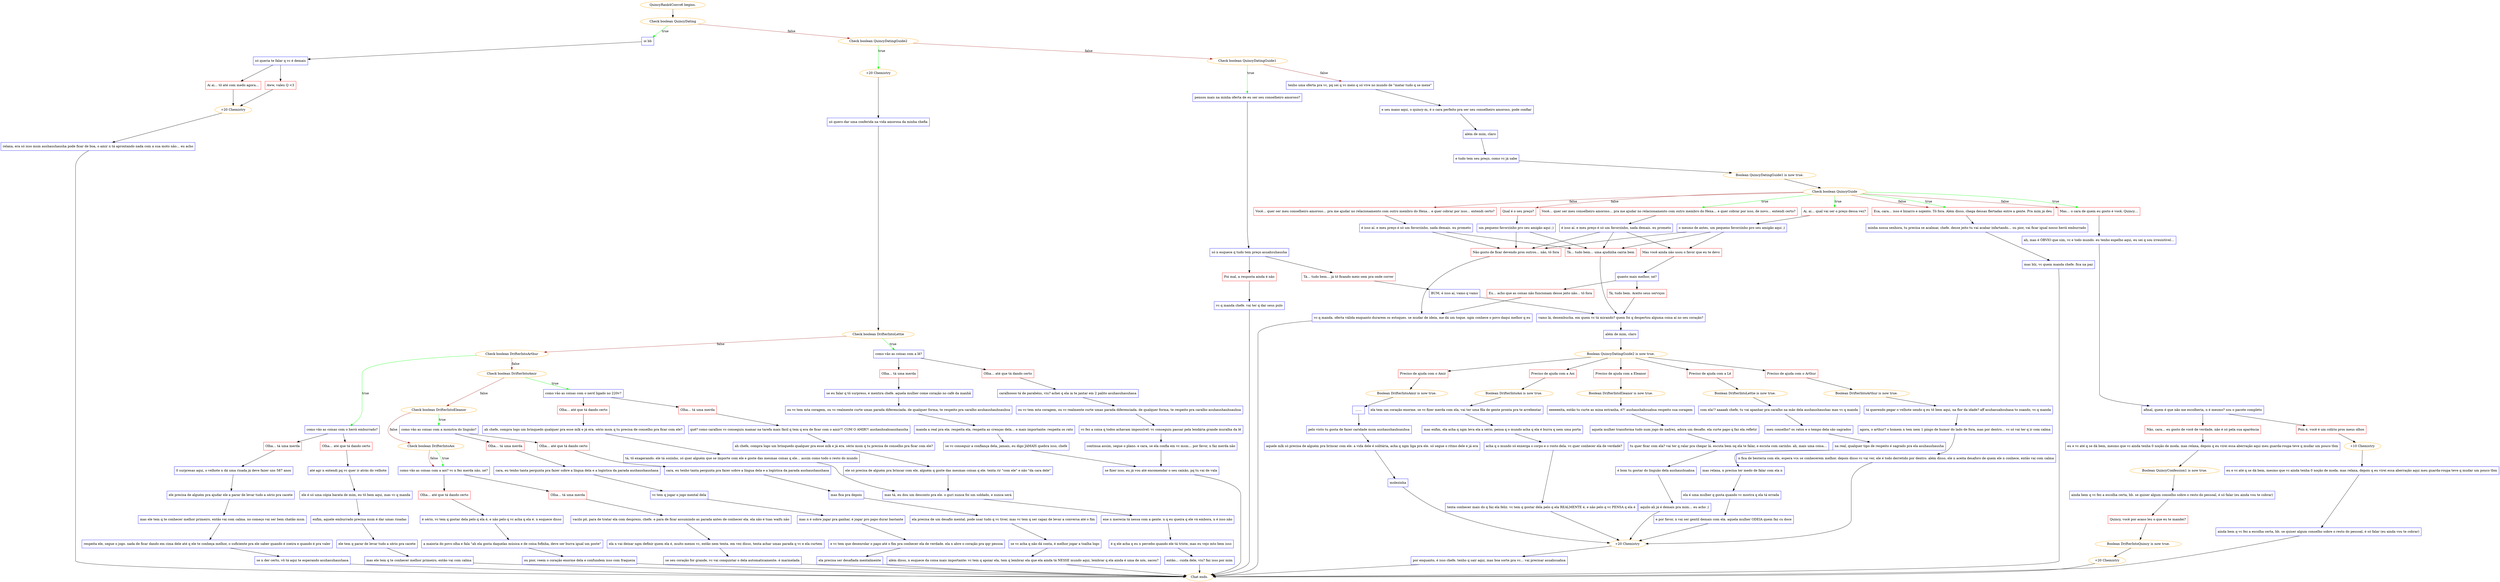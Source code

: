 digraph {
	"QuincyRank4Convo6 begins." [color=orange];
		"QuincyRank4Convo6 begins." -> j2461985337;
	j2461985337 [label="Check boolean QuincyDating",color=orange];
		j2461985337 -> j1767659364 [label=true,color=green];
		j2461985337 -> j83112899 [label=false,color=brown];
	j1767659364 [label="oi bb",shape=box,color=blue];
		j1767659364 -> j2496215436;
	j83112899 [label="Check boolean QuincyDatingGuide2",color=orange];
		j83112899 -> j2571737308 [label=true,color=green];
		j83112899 -> j2852325112 [label=false,color=brown];
	j2496215436 [label="só queria te falar q vc é demais",shape=box,color=blue];
		j2496215436 -> j3478197942;
		j2496215436 -> j302430939;
	j2571737308 [label="+20 Chemistry",color=orange];
		j2571737308 -> j2955763848;
	j2852325112 [label="Check boolean QuincyDatingGuide1",color=orange];
		j2852325112 -> j3801606938 [label=true,color=green];
		j2852325112 -> j2756598126 [label=false,color=brown];
	j3478197942 [label="Ai ai… tô até com medo agora…",shape=box,color=red];
		j3478197942 -> j4203589826;
	j302430939 [label="Aww, valeu Q <3",shape=box,color=red];
		j302430939 -> j4203589826;
	j2955763848 [label="só quero dar uma conferida na vida amorosa da minha chefia",shape=box,color=blue];
		j2955763848 -> j2157594670;
	j3801606938 [label="pensou mais na minha oferta de eu ser seu conselheiro amoroso?",shape=box,color=blue];
		j3801606938 -> j368997393;
	j2756598126 [label="tenho uma oferta pra vc, pq sei q vc meio q só vive no mundo de \"matar tudo q se mexe\"",shape=box,color=blue];
		j2756598126 -> j925060827;
	j4203589826 [label="+20 Chemistry",color=orange];
		j4203589826 -> j1700135985;
	j2157594670 [label="Check boolean DrifterIntoLettie",color=orange];
		j2157594670 -> j3446419789 [label=true,color=green];
		j2157594670 -> j1529798852 [label=false,color=brown];
	j368997393 [label="só n esquece q tudo tem preço asuahsuhausha",shape=box,color=blue];
		j368997393 -> j1667190793;
		j368997393 -> j3240717662;
	j925060827 [label="e seu mano aqui, o quincy-m, é o cara perfeito pra ser seu conselheiro amoroso, pode confiar",shape=box,color=blue];
		j925060827 -> j889474322;
	j1700135985 [label="relaxa, era só isso msm aushaushausha pode ficar de boa, o amir n tá aprontando nada com a sua moto não… eu acho",shape=box,color=blue];
		j1700135985 -> "Chat ends.";
	j3446419789 [label="como vão as coisas com a lê?",shape=box,color=blue];
		j3446419789 -> j2226467849;
		j3446419789 -> j3350932216;
	j1529798852 [label="Check boolean DrifterIntoArthur",color=orange];
		j1529798852 -> j2720402271 [label=true,color=green];
		j1529798852 -> j3612310957 [label=false,color=brown];
	j1667190793 [label="Foi mal, a resposta ainda é não",shape=box,color=red];
		j1667190793 -> j667175246;
	j3240717662 [label="Tá… tudo bem… já tô ficando meio sem pra onde correr",shape=box,color=red];
		j3240717662 -> j1506681593;
	j889474322 [label="além de mim, claro",shape=box,color=blue];
		j889474322 -> j3549060068;
	"Chat ends." [color=orange];
	j2226467849 [label="Olha… até que tá dando certo",shape=box,color=red];
		j2226467849 -> j3712606143;
	j3350932216 [label="Olha… tá uma merda",shape=box,color=red];
		j3350932216 -> j1465634650;
	j2720402271 [label="como vão as coisas com o herói emburrado?",shape=box,color=blue];
		j2720402271 -> j3305174341;
		j2720402271 -> j3024198773;
	j3612310957 [label="Check boolean DrifterIntoAmir",color=orange];
		j3612310957 -> j3128352179 [label=true,color=green];
		j3612310957 -> j4033191202 [label=false,color=brown];
	j667175246 [label="vc q manda chefe. vai ter q dar seus pulo",shape=box,color=blue];
		j667175246 -> "Chat ends.";
	j1506681593 [label="BUM, é isso aí, vamo q vamo",shape=box,color=blue];
		j1506681593 -> j3993837887;
	j3549060068 [label="e tudo tem seu preço, como vc já sabe",shape=box,color=blue];
		j3549060068 -> j2373070583;
	j3712606143 [label="caralhoooo tá de parabéns, viu? achei q ela ia te jantar em 2 palito asuhasuhasuhasa",shape=box,color=blue];
		j3712606143 -> j3468497290;
	j1465634650 [label="se eu falar q tô surpreso, é mentira chefe. aquela mulher come coração no café da manhã",shape=box,color=blue];
		j1465634650 -> j657364329;
	j3305174341 [label="Olha… até que tá dando certo",shape=box,color=red];
		j3305174341 -> j220531894;
	j3024198773 [label="Olha… tá uma merda",shape=box,color=red];
		j3024198773 -> j3677208765;
	j3128352179 [label="como vão as coisas com o nerd ligado no 220v?",shape=box,color=blue];
		j3128352179 -> j2799965027;
		j3128352179 -> j1665737016;
	j4033191202 [label="Check boolean DrifterIntoEleanor",color=orange];
		j4033191202 -> j2465692951 [label=true,color=green];
		j4033191202 -> j3028424512 [label=false,color=brown];
	j3993837887 [label="vamo lá, desembucha. em quem vc tá mirando? quem foi q despertou alguma coisa aí no seu coração?",shape=box,color=blue];
		j3993837887 -> j1131304222;
	j2373070583 [label="Boolean QuincyDatingGuide1 is now true.",color=orange];
		j2373070583 -> j2505432108;
	j3468497290 [label="ou vc tem mta coragem, ou vc realmente curte umas parada diferenciada. de qualquer forma, te respeito pra caralho asuhaushauhsauhsa",shape=box,color=blue];
		j3468497290 -> j620818067;
	j657364329 [label="ou vc tem mta coragem, ou vc realmente curte umas parada diferenciada. de qualquer forma, te respeito pra caralho asuhaushauhsauhsa",shape=box,color=blue];
		j657364329 -> j2317651245;
	j220531894 [label="até agr n entendi pq vc quer ir atrás do velhote",shape=box,color=blue];
		j220531894 -> j3312584335;
	j3677208765 [label="0 surpresas aqui, o velhote n dá uma risada já deve fazer uns 587 anos",shape=box,color=blue];
		j3677208765 -> j456779568;
	j2799965027 [label="Olha… até que tá dando certo",shape=box,color=red];
		j2799965027 -> j2121586801;
	j1665737016 [label="Olha… tá uma merda",shape=box,color=red];
		j1665737016 -> j3123609193;
	j2465692951 [label="como vão as coisas com a monstra do linguão?",shape=box,color=blue];
		j2465692951 -> j4040121493;
		j2465692951 -> j2480687665;
	j3028424512 [label="Check boolean DrifterIntoAoi",color=orange];
		j3028424512 -> j3706108072 [label=true,color=green];
		j3028424512 -> j3706108072 [label=false,color=brown];
	j1131304222 [label="além de mim, claro",shape=box,color=blue];
		j1131304222 -> j2759397375;
	j2505432108 [label="Check boolean QuincyGuide",color=orange];
		j2505432108 -> j3983744376 [label=true,color=green];
		j2505432108 -> j673099414 [label=true,color=green];
		j2505432108 -> j1454568691 [label=true,color=green];
		j2505432108 -> j3490477260 [label=true,color=green];
		j2505432108 -> j3494435944 [label=false,color=brown];
		j2505432108 -> j392789942 [label=false,color=brown];
		j2505432108 -> j1454568691 [label=false,color=brown];
		j2505432108 -> j3490477260 [label=false,color=brown];
	j620818067 [label="vc fez a coisa q todos achavam impossível: vc conseguiu passar pela lendária grande muralha da lê",shape=box,color=blue];
		j620818067 -> j1954867049;
	j2317651245 [label="manda a real pra ela. respeita ela, respeita as crenças dela… e mais importante: respeita os rato",shape=box,color=blue];
		j2317651245 -> j3060942908;
	j3312584335 [label="ele é só uma cópia barata de mim, eu tô bem aqui, mas vc q manda",shape=box,color=blue];
		j3312584335 -> j69568742;
	j456779568 [label="ele precisa de alguém pra ajudar ele a parar de levar tudo a sério pra cacete",shape=box,color=blue];
		j456779568 -> j2201969143;
	j2121586801 [label="ah chefe, compra logo um brinquedo qualquer pra esse mlk e já era. sério msm q tu precisa de conselho pra ficar com ele?",shape=box,color=blue];
		j2121586801 -> j3227693256;
	j3123609193 [label="quê? como caralhos vc conseguiu mamar na tarefa mais fácil q tem q era de ficar com o amir?! COM O AMIR?! aushauhsahsaushausha",shape=box,color=blue];
		j3123609193 -> j1603215932;
	j4040121493 [label="Olha… até que tá dando certo",shape=box,color=red];
		j4040121493 -> j3060655068;
	j2480687665 [label="Olha… tá uma merda",shape=box,color=red];
		j2480687665 -> j1540905651;
	j3706108072 [label="como vão as coisas com a aoi? vc n fez merda não, né?",shape=box,color=blue];
		j3706108072 -> j3964850786;
		j3706108072 -> j381223962;
	j2759397375 [label="Boolean QuincyDatingGuide2 is now true.",color=orange];
		j2759397375 -> j350755663;
		j2759397375 -> j1232953483;
		j2759397375 -> j1804407155;
		j2759397375 -> j2521514269;
		j2759397375 -> j1247294776;
	j3983744376 [label="Você… quer ser meu conselheiro amoroso… pra me ajudar no relacionamento com outro membro do Hexa… e quer cobrar por isso, de novo… entendi certo?",shape=box,color=red];
		j3983744376 -> j1819152695;
	j673099414 [label="Ai, ai… qual vai ser o preço dessa vez?",shape=box,color=red];
		j673099414 -> j4040919847;
	j1454568691 [label="Eca, cara… isso é bizarro e nojento. Tô fora. Além disso, chega dessas flertadas entre a gente. Pra mim já deu",shape=box,color=red];
		j1454568691 -> j4029377560;
	j3490477260 [label="Mas… o cara de quem eu gosto é você, Quincy…",shape=box,color=red];
		j3490477260 -> j896396789;
	j3494435944 [label="Qual é o seu preço?",shape=box,color=red];
		j3494435944 -> j1195816137;
	j392789942 [label="Você… quer ser meu conselheiro amoroso… pra me ajudar no relacionamento com outro membro do Hexa… e quer cobrar por isso… entendi certo?",shape=box,color=red];
		j392789942 -> j2586490602;
	j1954867049 [label="continua assim, segue o plano. e cara, se ela confia em vc msm… por favor, n faz merda não",shape=box,color=blue];
		j1954867049 -> j2373897637;
	j3060942908 [label="se vc conseguir a confiança dela, jamais, eu digo JAMAIS quebra isso, chefe",shape=box,color=blue];
		j3060942908 -> j2373897637;
	j69568742 [label="enfim, aquele emburrado precisa msm é dar umas risadas",shape=box,color=blue];
		j69568742 -> j162006467;
	j2201969143 [label="mas ele tem q te conhecer melhor primeiro, então vai com calma. no começo vai ser bem chatão msm",shape=box,color=blue];
		j2201969143 -> j4111304621;
	j3227693256 [label="tá, tô exagerando. ele tá sozinho, só quer alguém que se importe com ele e goste das mesmas coisas q ele… assim como todo o resto do mundo",shape=box,color=blue];
		j3227693256 -> j566412803;
	j1603215932 [label="ah chefe, compra logo um brinquedo qualquer pra esse mlk e já era. sério msm q tu precisa de conselho pra ficar com ele?",shape=box,color=blue];
		j1603215932 -> j1446055672;
	j3060655068 [label="cara, eu tenho tanta pergunta pra fazer sobre a língua dela e a logística da parada aushaushaushasa",shape=box,color=blue];
		j3060655068 -> j2950376482;
	j1540905651 [label="cara, eu tenho tanta pergunta pra fazer sobre a língua dela e a logística da parada aushaushaushasa",shape=box,color=blue];
		j1540905651 -> j3592928127;
	j3964850786 [label="Olha… até que tá dando certo",shape=box,color=red];
		j3964850786 -> j763107722;
	j381223962 [label="Olha… tá uma merda",shape=box,color=red];
		j381223962 -> j586326942;
	j350755663 [label="Preciso de ajuda com a Lê",shape=box,color=red];
		j350755663 -> j2313943888;
	j1232953483 [label="Preciso de ajuda com o Arthur",shape=box,color=red];
		j1232953483 -> j3946223148;
	j1804407155 [label="Preciso de ajuda com o Amir",shape=box,color=red];
		j1804407155 -> j1743564712;
	j2521514269 [label="Preciso de ajuda com a Eleanor",shape=box,color=red];
		j2521514269 -> j3019638465;
	j1247294776 [label="Preciso de ajuda com a Aoi",shape=box,color=red];
		j1247294776 -> j2375294503;
	j1819152695 [label="é isso aí. e meu preço é só um favorzinho, nada demais. eu prometo",shape=box,color=blue];
		j1819152695 -> j3469441853;
		j1819152695 -> j1393485364;
		j1819152695 -> j3625297160;
	j4040919847 [label="o mesmo de antes, um pequeno favorzinho pro seu amigão aqui ;)",shape=box,color=blue];
		j4040919847 -> j3469441853;
		j4040919847 -> j1393485364;
		j4040919847 -> j3625297160;
	j4029377560 [label="minha nossa senhora, tu precisa se acalmar, chefe. desse jeito tu vai acabar infartando… ou pior, vai ficar igual nosso herói emburrado",shape=box,color=blue];
		j4029377560 -> j1884768275;
	j896396789 [label="ah, mas é ÓBVIO que sim, vc e todo mundo. eu tenho espelho aqui, eu sei q sou irresistível…",shape=box,color=blue];
		j896396789 -> j152626284;
	j1195816137 [label="um pequeno favorzinho pro seu amigão aqui ;)",shape=box,color=blue];
		j1195816137 -> j1393485364;
		j1195816137 -> j3625297160;
	j2586490602 [label="é isso aí. e meu preço é só um favorzinho, nada demais. eu prometo",shape=box,color=blue];
		j2586490602 -> j1393485364;
		j2586490602 -> j3625297160;
	j2373897637 [label="se fizer isso, eu já vou até encomendar o seu caixão, pq tu vai de vala",shape=box,color=blue];
		j2373897637 -> "Chat ends.";
	j162006467 [label="ele tem q parar de levar tudo a sério pra cacete",shape=box,color=blue];
		j162006467 -> j326123788;
	j4111304621 [label="respeita ele, segue o jogo. nada de ficar dando em cima dele até q ele te conheça melhor, o suficiente pra ele saber quando é zoeira e quando é pra valer",shape=box,color=blue];
		j4111304621 -> j1881067514;
	j566412803 [label="mas tá, eu dou um desconto pra ele. o guri nunca foi um soldado, e nunca será",shape=box,color=blue];
		j566412803 -> j2604861255;
	j1446055672 [label="ele só precisa de alguém pra brincar com ele, alguém q goste das mesmas coisas q ele. tenta rir \"com ele\" e não \"da cara dele\"",shape=box,color=blue];
		j1446055672 -> j566412803;
	j2950376482 [label="mas fica pra depois",shape=box,color=blue];
		j2950376482 -> j1696992002;
	j3592928127 [label="vc tem q jogar o jogo mental dela",shape=box,color=blue];
		j3592928127 -> j3842898558;
	j763107722 [label="é sério, vc tem q gostar dela pelo q ela é, e não pelo q vc acha q ela é. n esquece disso",shape=box,color=blue];
		j763107722 -> j2975345951;
	j586326942 [label="vacilo pô, para de tratar ela com desprezo, chefe. e para de ficar assumindo as parada antes de conhecer ela. ela não é tuas waifu não",shape=box,color=blue];
		j586326942 -> j3860086069;
	j2313943888 [label="Boolean DrifterIntoLettie is now true.",color=orange];
		j2313943888 -> j4159096700;
	j3946223148 [label="Boolean DrifterIntoArthur is now true.",color=orange];
		j3946223148 -> j181129079;
	j1743564712 [label="Boolean DrifterIntoAmir is now true.",color=orange];
		j1743564712 -> j117864180;
	j3019638465 [label="Boolean DrifterIntoEleanor is now true.",color=orange];
		j3019638465 -> j3831473841;
	j2375294503 [label="Boolean DrifterIntoAoi is now true.",color=orange];
		j2375294503 -> j2817259613;
	j3469441853 [label="Mas você ainda não usou o favor que eu te devo",shape=box,color=red];
		j3469441853 -> j2516027981;
	j1393485364 [label="Não gosto de ficar devendo pros outros… não, tô fora",shape=box,color=red];
		j1393485364 -> j644459072;
	j3625297160 [label="Tá… tudo bem… uma ajudinha cairia bem",shape=box,color=red];
		j3625297160 -> j3993837887;
	j1884768275 [label="mas blz, vc quem manda chefe. fica na paz",shape=box,color=blue];
		j1884768275 -> "Chat ends.";
	j152626284 [label="afinal, quem é que não me escolheria, n é mesmo? sou o pacote completo",shape=box,color=blue];
		j152626284 -> j3911867510;
		j152626284 -> j649771014;
	j326123788 [label="mas ele tem q te conhecer melhor primeiro, então vai com calma",shape=box,color=blue];
		j326123788 -> "Chat ends.";
	j1881067514 [label="se n der certo, vô tá aqui te esperando asuhasuhaushasa",shape=box,color=blue];
		j1881067514 -> "Chat ends.";
	j2604861255 [label="ene n merecia tá nessa com a gente. n q eu queira q ele vá embora, n é isso não",shape=box,color=blue];
		j2604861255 -> j1458853882;
	j1696992002 [label="ela precisa de um desafio mental. pode usar tudo q vc tiver, mas vc tem q ser capaz de levar a conversa até o fim",shape=box,color=blue];
		j1696992002 -> j802211577;
	j3842898558 [label="mas n é sobre jogar pra ganhar, é jogar pro papo durar bastante",shape=box,color=blue];
		j3842898558 -> j1129238942;
	j2975345951 [label="a maioria do povo olha e fala \"ah ela gosta daquelas música e de coisa fofinha, deve ser burra igual um poste\"",shape=box,color=blue];
		j2975345951 -> j2844831312;
	j3860086069 [label="ela n vai deixar ngm definir quem ela é, muito menos vc, então nem tenta. em vez disso, tenta achar umas parada q vc e ela curtem",shape=box,color=blue];
		j3860086069 -> j4091676709;
	j4159096700 [label="com ela!? aaaaah chefe, tu vai apanhar pra caralho na mão dela aushaushaushas mas vc q manda",shape=box,color=blue];
		j4159096700 -> j38740230;
	j181129079 [label="tá querendo pegar o velhote sendo q eu tô bem aqui, na flor da idade? aff asuhasuahsuhasa to zoando, vc q manda",shape=box,color=blue];
		j181129079 -> j3769787996;
	j117864180 [label="......",shape=box,color=blue];
		j117864180 -> j3188163826;
	j3831473841 [label="eeeeeeita, então tu curte as mina estranha, é?! aushaushahsuahsa respeito sua coragem",shape=box,color=blue];
		j3831473841 -> j2131376502;
	j2817259613 [label="ela tem um coração enorme. se vc fizer merda com ela, vai ter uma fila de gente pronta pra te arrebentar",shape=box,color=blue];
		j2817259613 -> j724614212;
	j2516027981 [label="quanto mais melhor, né?",shape=box,color=blue];
		j2516027981 -> j498542357;
		j2516027981 -> j2844499600;
	j644459072 [label="vc q manda. oferta válida enquanto durarem os estoques. se mudar de ideia, me dá um toque. ngm conhece o povo daqui melhor q eu",shape=box,color=blue];
		j644459072 -> "Chat ends.";
	j3911867510 [label="Não, cara… eu gosto de você de verdade, não é só pela sua aparência",shape=box,color=red];
		j3911867510 -> j3598531008;
	j649771014 [label="Pois é, você é um colírio pros meus olhos",shape=box,color=red];
		j649771014 -> j161277483;
	j1458853882 [label="é q ele acha q eu n percebo quando ele tá triste, mas eu vejo mto bem isso",shape=box,color=blue];
		j1458853882 -> j3748299795;
	j802211577 [label="se vc acha q não dá conta, é melhor jogar a toalha logo",shape=box,color=blue];
		j802211577 -> j3143348033;
	j1129238942 [label="e vc tem que desenrolar o papo até o fim pra conhecer ela de verdade. ela n abre o coração pra qqr pessoa",shape=box,color=blue];
		j1129238942 -> j3233958244;
	j2844831312 [label="ou pior, veem o coração enorme dela e confundem isso com fraqueza",shape=box,color=blue];
		j2844831312 -> "Chat ends.";
	j4091676709 [label="se seu coração for grande, vc vai conquistar o dela automaticamente. é marmelada",shape=box,color=blue];
		j4091676709 -> "Chat ends.";
	j38740230 [label="meu conselho? os ratos e o tempo dela são sagrados",shape=box,color=blue];
		j38740230 -> j1778385156;
	j3769787996 [label="agora, o arthur? o homem n tem nem 1 pingo de humor do lado de fora, mas por dentro… vc só vai ter q ir com calma",shape=box,color=blue];
		j3769787996 -> j1145421070;
	j3188163826 [label="pelo visto tu gosta de fazer caridade msm aushaushauhsauhsa",shape=box,color=blue];
		j3188163826 -> j164074223;
	j2131376502 [label="aquela mulher transforma tudo num jogo de xadrez, adora um desafio. ela curte papo q faz ela refletir",shape=box,color=blue];
		j2131376502 -> j100451127;
	j724614212 [label="mas enfim, ela acha q ngm leva ela a sério, pensa q o mundo acha q ela é burra q nem uma porta",shape=box,color=blue];
		j724614212 -> j3012282366;
	j498542357 [label="Eu… acho que as coisas não funcionam desse jeito não… tô fora",shape=box,color=red];
		j498542357 -> j644459072;
	j2844499600 [label="Tá, tudo bem. Aceito seus serviços",shape=box,color=red];
		j2844499600 -> j3993837887;
	j3598531008 [label="eu e vc até q se dá bem, mesmo que vc ainda tenha 0 noção de moda. mas relaxa, depois q eu virei essa aberração aqui meu guarda-roupa teve q mudar um pouco tbm",shape=box,color=blue];
		j3598531008 -> j4039518050;
	j161277483 [label="+10 Chemistry",color=orange];
		j161277483 -> j3028806730;
	j3748299795 [label="então… cuida dele, viu? faz isso por mim",shape=box,color=blue];
		j3748299795 -> "Chat ends.";
	j3143348033 [label="além disso, n esquece da coisa mais importante: vc tem q apoiar ela, tem q lembrar ela que ela ainda tá NESSE mundo aqui, lembrar q ela ainda é uma de nós, sacou?",shape=box,color=blue];
		j3143348033 -> "Chat ends.";
	j3233958244 [label="ela precisa ser desafiada mentalmente",shape=box,color=blue];
		j3233958244 -> "Chat ends.";
	j1778385156 [label="na real, qualquer tipo de respeito é sagrado pra ela asuhaushausha",shape=box,color=blue];
		j1778385156 -> j993615987;
	j1145421070 [label="n fica de besteria com ele, espera vcs se conhecerem melhor. depois disso vc vai ver, ele é todo derretido por dentro. além disso, ele n aceita desaforo de quem ele n conhece, então vai com calma",shape=box,color=blue];
		j1145421070 -> j806745494;
	j164074223 [label="aquele mlk só precisa de alguém pra brincar com ele. a vida dele é solitária, acha q ngm liga pra ele. só segue o ritmo dele e já era",shape=box,color=blue];
		j164074223 -> j1841293868;
	j100451127 [label="tu quer ficar com ela? vai ter q ralar pra chegar lá. escuta bem oq ela te falar, e escuta com carinho. ah, mais uma coisa…",shape=box,color=blue];
		j100451127 -> j443199568;
	j3012282366 [label="acha q o mundo só enxerga o corpo e o rosto dela. vc quer conhecer ela de verdade?",shape=box,color=blue];
		j3012282366 -> j2921558142;
	j4039518050 [label="Boolean QuincyConfession1 is now true.",color=orange];
		j4039518050 -> j1419402318;
	j3028806730 [label="eu e vc até q se dá bem, mesmo que vc ainda tenha 0 noção de moda. mas relaxa, depois q eu virei essa aberração aqui meu guarda-roupa teve q mudar um pouco tbm",shape=box,color=blue];
		j3028806730 -> j502567749;
	j993615987 [label="mas relaxa, n precisa ter medo de falar com ela n",shape=box,color=blue];
		j993615987 -> j3074121216;
	j806745494 [label="+20 Chemistry",color=orange];
		j806745494 -> j1424168701;
	j1841293868 [label="molezinha",shape=box,color=blue];
		j1841293868 -> j806745494;
	j443199568 [label="é bom tu gostar do linguão dela aushaushuahsa",shape=box,color=blue];
		j443199568 -> j2770141018;
	j2921558142 [label="tenta conhecer mais do q faz ela feliz. vc tem q gostar dela pelo q ela REALMENTE é, e não pelo q vc PENSA q ela é",shape=box,color=blue];
		j2921558142 -> j806745494;
	j1419402318 [label="ainda bem q vc fez a escolha certa, bb. se quiser algum conselho sobre o resto do pessoal, é só falar (eu ainda vou te cobrar)",shape=box,color=blue];
		j1419402318 -> j4252682751;
	j502567749 [label="ainda bem q vc fez a escolha certa, bb. se quiser algum conselho sobre o resto do pessoal, é só falar (eu ainda vou te cobrar)",shape=box,color=blue];
		j502567749 -> "Chat ends.";
	j3074121216 [label="ela é uma mulher q gosta quando vc mostra q ela tá errada",shape=box,color=blue];
		j3074121216 -> j3938301158;
	j1424168701 [label="por enquanto, é isso chefe. tenho q sair aqui, mas boa sorte pra vc… vai precisar asuahsuahsa",shape=box,color=blue];
		j1424168701 -> "Chat ends.";
	j2770141018 [label="aquilo ali já é demais pra mim… eu acho ;)",shape=box,color=blue];
		j2770141018 -> j806745494;
	j4252682751 [label="Quincy, você por acaso leu o que eu te mandei?",shape=box,color=red];
		j4252682751 -> j359041193;
	j3938301158 [label="e por favor, n vai ser gentil demais com ela. aquela mulher ODEIA quem faz cu doce",shape=box,color=blue];
		j3938301158 -> j806745494;
	j359041193 [label="Boolean DrifterIntoQuincy is now true.",color=orange];
		j359041193 -> j367054140;
	j367054140 [label="+20 Chemistry",color=orange];
		j367054140 -> "Chat ends.";
}
